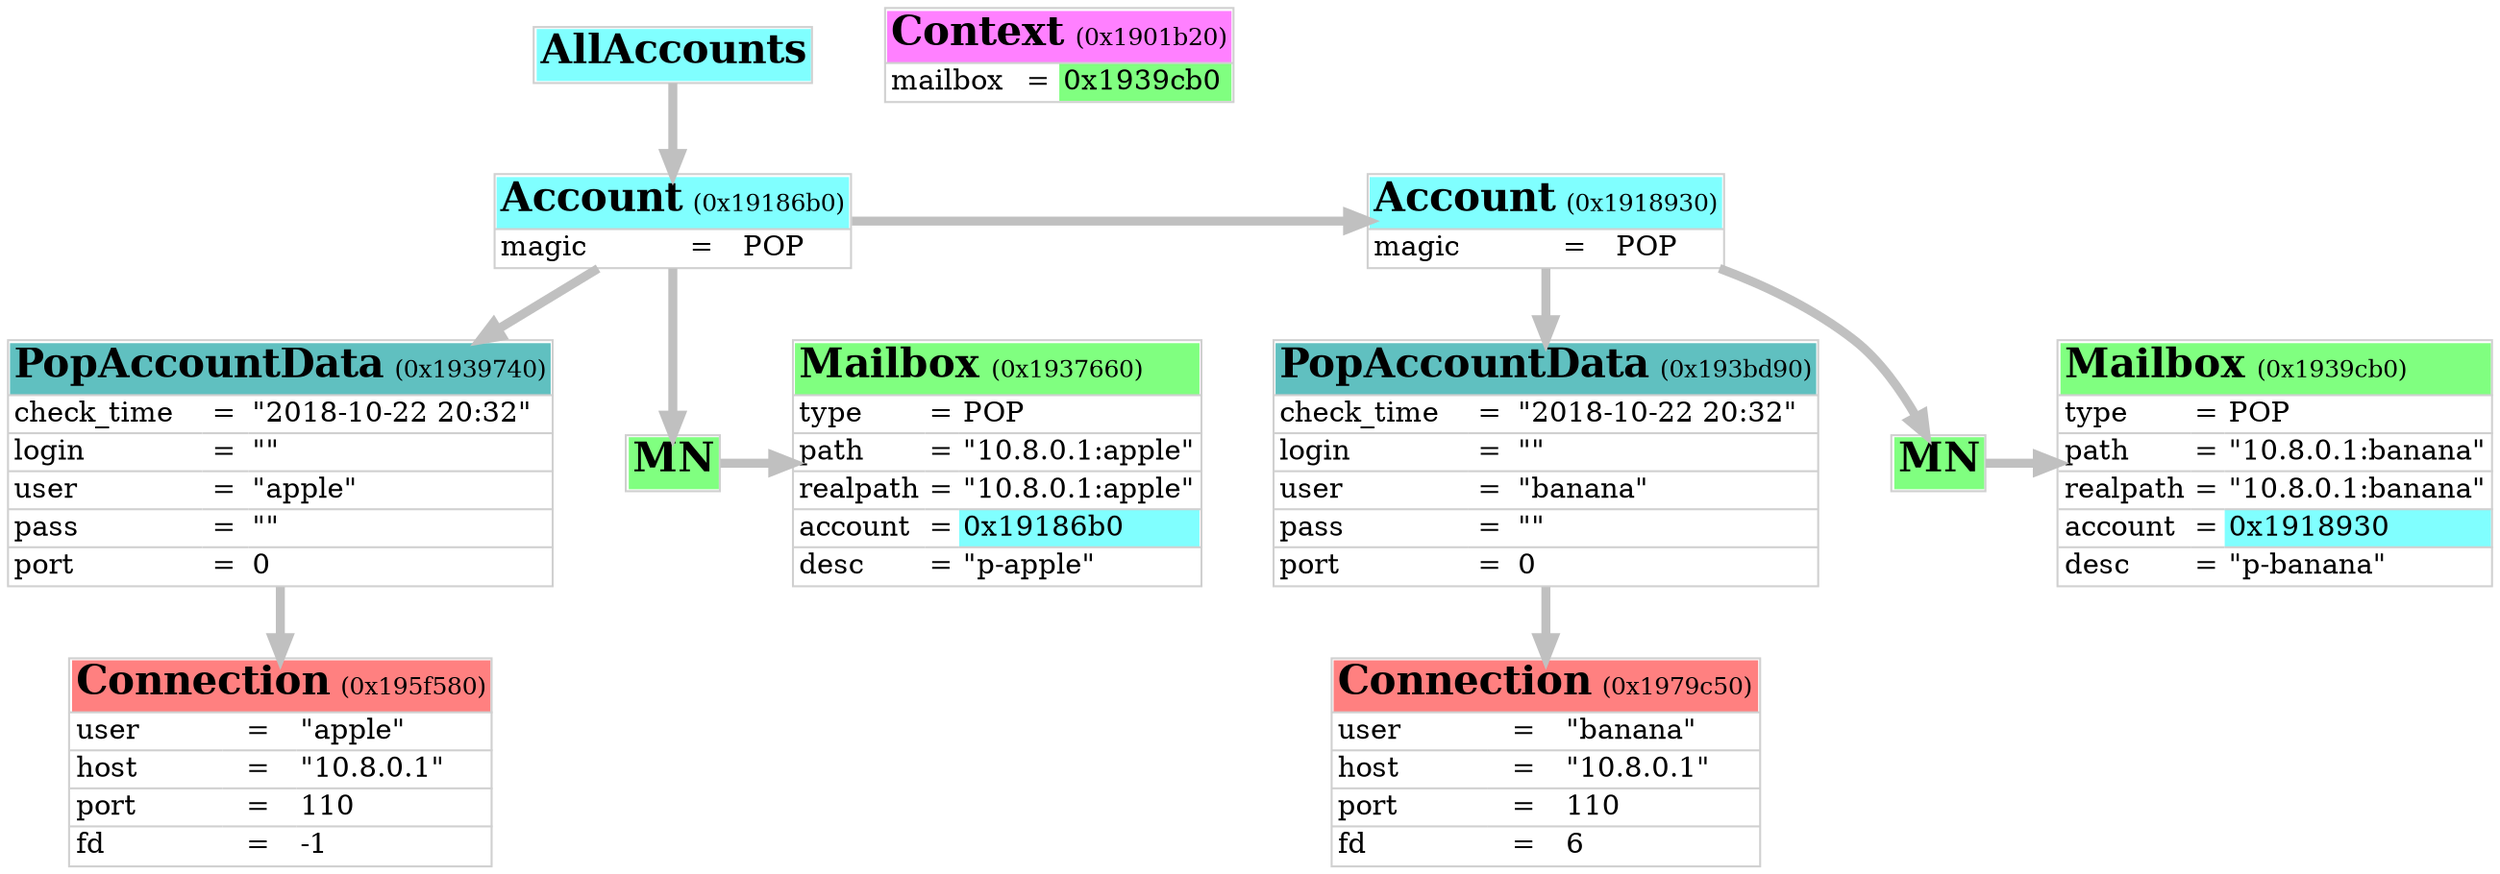 digraph neomutt
{

	graph [
		rankdir="TB"
		nodesep="0.5"
		ranksep="0.5"
	];

	node [
		shape="plain"
	];

	edge [
		penwidth="4.5"
		arrowsize="1.0"
		color="#c0c0c0"
	];

	obj_0x56af30 [
		label=<<table cellspacing="0" border="1" rows="*" color="#d0d0d0">
		<tr>
			<td border="0" bgcolor="#80ffff" port="top"><font color="#000000" point-size="20"><b>AllAccounts</b></font></td>
		</tr>
		</table>>
	];

	obj_0x19186b0 [
		label=<<table cellspacing="0" border="1" rows="*" color="#d0d0d0">
		<tr>
			<td border="0" align="left" bgcolor="#80ffff" port="top" colspan="3"><font color="#000000" point-size="20"><b>Account</b></font> <font point-size="12">(0x19186b0)</font></td>
		</tr>
		<tr>
			<td border="0" align="left">magic</td>
			<td border="0">=</td>
			<td border="0" align="left">POP</td>
		</tr>
		</table>>
	];

	obj_0x1939740 [
		label=<<table cellspacing="0" border="1" rows="*" color="#d0d0d0">
		<tr>
			<td border="0" align="left" bgcolor="#60c0c0" port="top" colspan="3"><font color="#000000" point-size="20"><b>PopAccountData</b></font> <font point-size="12">(0x1939740)</font></td>
		</tr>
		<tr>
			<td border="0" align="left">check_time</td>
			<td border="0">=</td>
			<td border="0" align="left">"2018-10-22 20:32"</td>
		</tr>
		<tr>
			<td border="0" align="left">login</td>
			<td border="0">=</td>
			<td border="0" align="left">""</td>
		</tr>
		<tr>
			<td border="0" align="left">user</td>
			<td border="0">=</td>
			<td border="0" align="left">"apple"</td>
		</tr>
		<tr>
			<td border="0" align="left">pass</td>
			<td border="0">=</td>
			<td border="0" align="left">""</td>
		</tr>
		<tr>
			<td border="0" align="left">port</td>
			<td border="0">=</td>
			<td border="0" align="left">0</td>
		</tr>
		</table>>
	];

	obj_0x195f580 [
		label=<<table cellspacing="0" border="1" rows="*" color="#d0d0d0">
		<tr>
			<td border="0" align="left" bgcolor="#ff8080" port="top" colspan="3"><font color="#000000" point-size="20"><b>Connection</b></font> <font point-size="12">(0x195f580)</font></td>
		</tr>
		<tr>
			<td border="0" align="left">user</td>
			<td border="0">=</td>
			<td border="0" align="left">"apple"</td>
		</tr>
		<tr>
			<td border="0" align="left">host</td>
			<td border="0">=</td>
			<td border="0" align="left">"10.8.0.1"</td>
		</tr>
		<tr>
			<td border="0" align="left">port</td>
			<td border="0">=</td>
			<td border="0" align="left">110</td>
		</tr>
		<tr>
			<td border="0" align="left">fd</td>
			<td border="0">=</td>
			<td border="0" align="left">-1</td>
		</tr>
		</table>>
	];

	obj_0x1918760 [
		label=<<table cellspacing="0" border="1" rows="*" color="#d0d0d0">
		<tr>
			<td border="0" bgcolor="#80ff80" port="top"><font color="#000000" point-size="20"><b>MN</b></font></td>
		</tr>
		</table>>
	];

	obj_0x1937660 [
		label=<<table cellspacing="0" border="1" rows="*" color="#d0d0d0">
		<tr>
			<td border="0" align="left" bgcolor="#80ff80" port="top" colspan="3"><font color="#000000" point-size="20"><b>Mailbox</b></font> <font point-size="12">(0x1937660)</font></td>
		</tr>
		<tr>
			<td border="0" align="left">type</td>
			<td border="0">=</td>
			<td border="0" align="left">POP</td>
		</tr>
		<tr>
			<td border="0" align="left">path</td>
			<td border="0">=</td>
			<td border="0" align="left">"10.8.0.1:apple"</td>
		</tr>
		<tr>
			<td border="0" align="left">realpath</td>
			<td border="0">=</td>
			<td border="0" align="left">"10.8.0.1:apple"</td>
		</tr>
		<tr>
			<td border="0" align="left">account</td>
			<td border="0">=</td>
			<td border="0" align="left" bgcolor="#80ffff">0x19186b0</td>
		</tr>
		<tr>
			<td border="0" align="left">desc</td>
			<td border="0">=</td>
			<td border="0" align="left">"p-apple"</td>
		</tr>
		</table>>
	];

	obj_0x1918930 [
		label=<<table cellspacing="0" border="1" rows="*" color="#d0d0d0">
		<tr>
			<td border="0" align="left" bgcolor="#80ffff" port="top" colspan="3"><font color="#000000" point-size="20"><b>Account</b></font> <font point-size="12">(0x1918930)</font></td>
		</tr>
		<tr>
			<td border="0" align="left">magic</td>
			<td border="0">=</td>
			<td border="0" align="left">POP</td>
		</tr>
		</table>>
	];

	obj_0x193bd90 [
		label=<<table cellspacing="0" border="1" rows="*" color="#d0d0d0">
		<tr>
			<td border="0" align="left" bgcolor="#60c0c0" port="top" colspan="3"><font color="#000000" point-size="20"><b>PopAccountData</b></font> <font point-size="12">(0x193bd90)</font></td>
		</tr>
		<tr>
			<td border="0" align="left">check_time</td>
			<td border="0">=</td>
			<td border="0" align="left">"2018-10-22 20:32"</td>
		</tr>
		<tr>
			<td border="0" align="left">login</td>
			<td border="0">=</td>
			<td border="0" align="left">""</td>
		</tr>
		<tr>
			<td border="0" align="left">user</td>
			<td border="0">=</td>
			<td border="0" align="left">"banana"</td>
		</tr>
		<tr>
			<td border="0" align="left">pass</td>
			<td border="0">=</td>
			<td border="0" align="left">""</td>
		</tr>
		<tr>
			<td border="0" align="left">port</td>
			<td border="0">=</td>
			<td border="0" align="left">0</td>
		</tr>
		</table>>
	];

	obj_0x1979c50 [
		label=<<table cellspacing="0" border="1" rows="*" color="#d0d0d0">
		<tr>
			<td border="0" align="left" bgcolor="#ff8080" port="top" colspan="3"><font color="#000000" point-size="20"><b>Connection</b></font> <font point-size="12">(0x1979c50)</font></td>
		</tr>
		<tr>
			<td border="0" align="left">user</td>
			<td border="0">=</td>
			<td border="0" align="left">"banana"</td>
		</tr>
		<tr>
			<td border="0" align="left">host</td>
			<td border="0">=</td>
			<td border="0" align="left">"10.8.0.1"</td>
		</tr>
		<tr>
			<td border="0" align="left">port</td>
			<td border="0">=</td>
			<td border="0" align="left">110</td>
		</tr>
		<tr>
			<td border="0" align="left">fd</td>
			<td border="0">=</td>
			<td border="0" align="left">6</td>
		</tr>
		</table>>
	];

	obj_0x19189e0 [
		label=<<table cellspacing="0" border="1" rows="*" color="#d0d0d0">
		<tr>
			<td border="0" bgcolor="#80ff80" port="top"><font color="#000000" point-size="20"><b>MN</b></font></td>
		</tr>
		</table>>
	];

	obj_0x1939cb0 [
		label=<<table cellspacing="0" border="1" rows="*" color="#d0d0d0">
		<tr>
			<td border="0" align="left" bgcolor="#80ff80" port="top" colspan="3"><font color="#000000" point-size="20"><b>Mailbox</b></font> <font point-size="12">(0x1939cb0)</font></td>
		</tr>
		<tr>
			<td border="0" align="left">type</td>
			<td border="0">=</td>
			<td border="0" align="left">POP</td>
		</tr>
		<tr>
			<td border="0" align="left">path</td>
			<td border="0">=</td>
			<td border="0" align="left">"10.8.0.1:banana"</td>
		</tr>
		<tr>
			<td border="0" align="left">realpath</td>
			<td border="0">=</td>
			<td border="0" align="left">"10.8.0.1:banana"</td>
		</tr>
		<tr>
			<td border="0" align="left">account</td>
			<td border="0">=</td>
			<td border="0" align="left" bgcolor="#80ffff">0x1918930</td>
		</tr>
		<tr>
			<td border="0" align="left">desc</td>
			<td border="0">=</td>
			<td border="0" align="left">"p-banana"</td>
		</tr>
		</table>>
	];

	obj_0x1901b20 [
		label=<<table cellspacing="0" border="1" rows="*" color="#d0d0d0">
		<tr>
			<td border="0" align="left" bgcolor="#ff80ff" port="top" colspan="3"><font color="#000000" point-size="20"><b>Context</b></font> <font point-size="12">(0x1901b20)</font></td>
		</tr>
		<tr>
			<td border="0" align="left">mailbox</td>
			<td border="0">=</td>
			<td border="0" align="left" bgcolor="#80ff80">0x1939cb0</td>
		</tr>
		</table>>
	];

	{ rank=same obj_0x1901b20 obj_0x56af30 }
	{ rank=same obj_0x19186b0 obj_0x1918930 }

	obj_0x56af30 -> obj_0x19186b0 [  edgetooltip="AllAccounts->first" ];
	obj_0x1939740 -> obj_0x195f580 [  edgetooltip="PopAccountData->conn" ];
	obj_0x19186b0 -> obj_0x1939740 [  edgetooltip="Account->adata" ];
	obj_0x19186b0 -> obj_0x1918760 [  edgetooltip="Account->mailboxes" ];
	obj_0x1918760 -> obj_0x1937660 [  edgetooltip="MailboxNode->m" ];
	{ rank=same obj_0x1918760 obj_0x1937660 };
	obj_0x193bd90 -> obj_0x1979c50 [  edgetooltip="PopAccountData->conn" ];
	obj_0x1918930 -> obj_0x193bd90 [  edgetooltip="Account->adata" ];
	obj_0x1918930 -> obj_0x19189e0 [  edgetooltip="Account->mailboxes" ];
	obj_0x19189e0 -> obj_0x1939cb0 [  edgetooltip="MailboxNode->m" ];
	{ rank=same obj_0x19189e0 obj_0x1939cb0 };
	obj_0x19186b0 -> obj_0x1918930 [  edgetooltip="Account->next" ];

}
